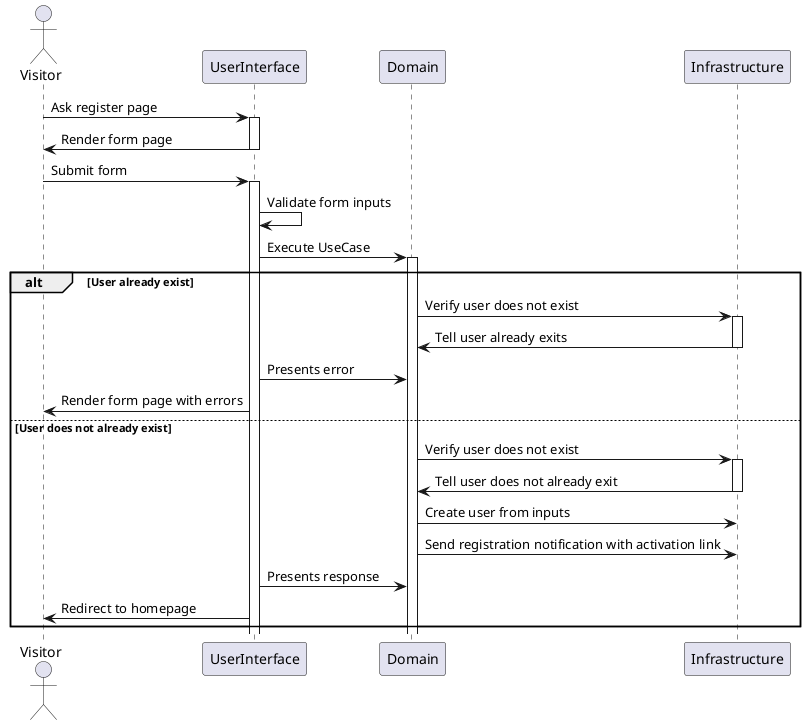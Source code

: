@startuml
'https://plantuml.com/sequence-diagram

actor Visitor

Visitor -> UserInterface: Ask register page
activate UserInterface
UserInterface -> Visitor: Render form page
deactivate UserInterface

Visitor -> UserInterface: Submit form
activate UserInterface
UserInterface -> UserInterface: Validate form inputs
UserInterface -> Domain: Execute UseCase
activate Domain
alt User already exist
    Domain -> Infrastructure: Verify user does not exist
    activate Infrastructure
    Infrastructure -> Domain: Tell user already exits
    deactivate Infrastructure
    UserInterface -> Domain: Presents error
    UserInterface -> Visitor: Render form page with errors
else User does not already exist
    Domain -> Infrastructure: Verify user does not exist
    activate Infrastructure
    Infrastructure -> Domain: Tell user does not already exit
    deactivate Infrastructure
    Domain -> Infrastructure: Create user from inputs
    Domain -> Infrastructure: Send registration notification with activation link
    UserInterface -> Domain: Presents response
    UserInterface -> Visitor: Redirect to homepage
end


@enduml
